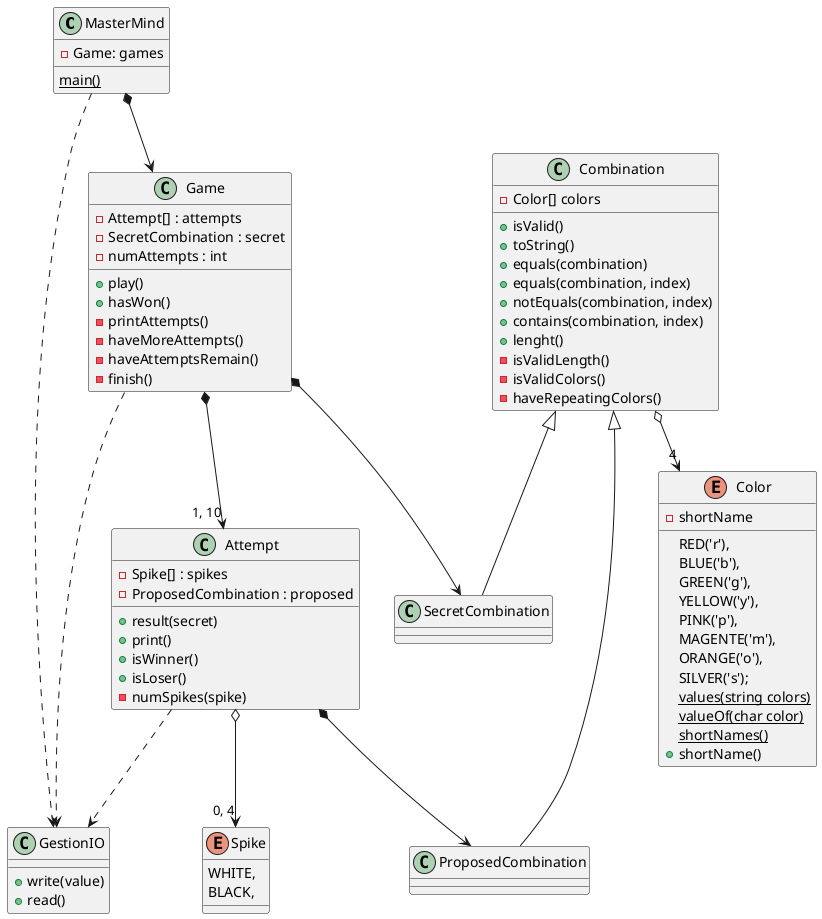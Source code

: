 @startuml

class MasterMind{
    - Game: games
    {static} main()
}

class Game {
    - Attempt[] : attempts
    - SecretCombination : secret
    - numAttempts : int
    + play()
    + hasWon()
    - printAttempts()
    - haveMoreAttempts()
    - haveAttemptsRemain()
    - finish()
}

class Attempt {
    - Spike[] : spikes
    - ProposedCombination : proposed
    + result(secret)
    + print()
    + isWinner()
    + isLoser()
    - numSpikes(spike)
}

class Combination {
    - Color[] colors
    + isValid()
    + toString()
    + equals(combination)
    + equals(combination, index)
    + notEquals(combination, index)
    + contains(combination, index)
    + lenght()
    - isValidLength()
    - isValidColors()
    - haveRepeatingColors()
}

class SecretCombination {
}

class ProposedCombination {
}

class GestionIO{
    + write(value)
    + read()
}

enum Color{
    RED('r'),
    BLUE('b'),
    GREEN('g'),
    YELLOW('y'),
    PINK('p'),
    MAGENTE('m'),
    ORANGE('o'),
    SILVER('s');
    - shortName
    {static} values(string colors)
    {static} valueOf(char color)
    {static} shortNames()
    + shortName()
}

enum Spike {
    WHITE,
    BLACK,
}

MasterMind *--> Game
MasterMind ..> GestionIO
Game *--> SecretCombination
Game *--> "1, 10" Attempt
Game ..> GestionIO
Attempt *--> ProposedCombination
Attempt o--> "0, 4" Spike
Attempt ..> GestionIO
Combination <|-- SecretCombination
Combination <|-- ProposedCombination
Combination o--> "4" Color

@enduml
